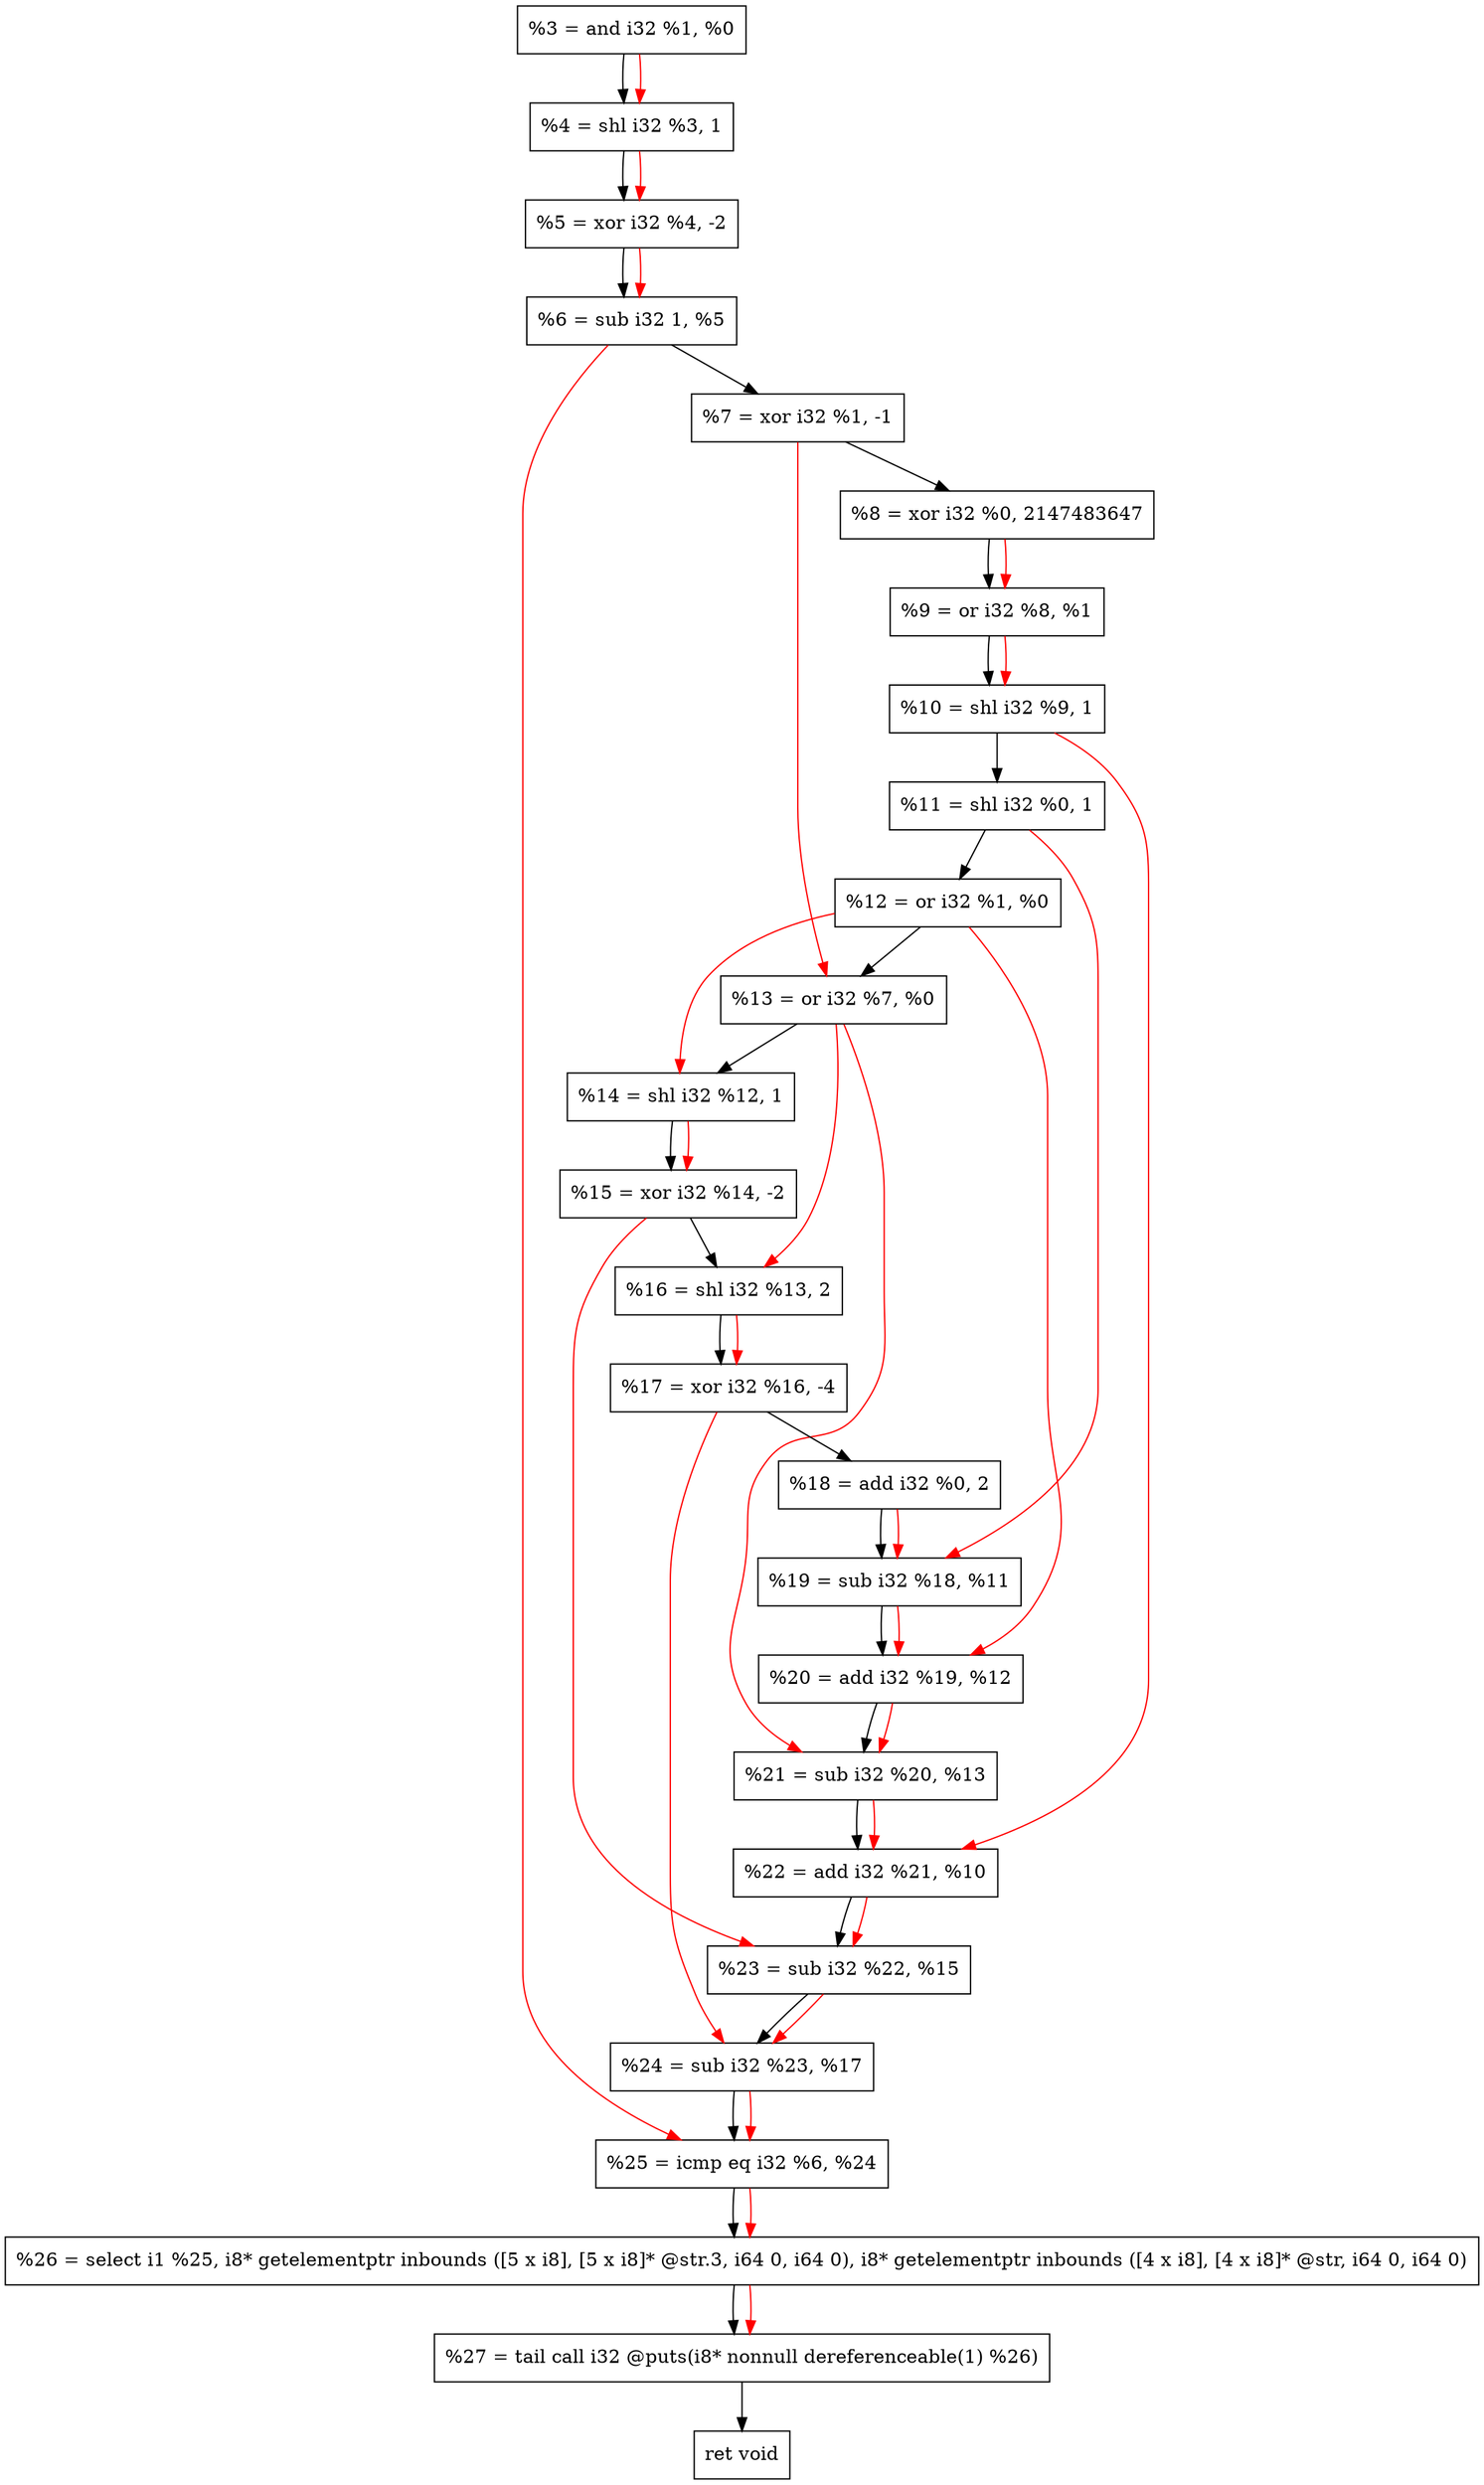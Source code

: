 digraph "DFG for'crackme' function" {
	Node0xba5520[shape=record, label="  %3 = and i32 %1, %0"];
	Node0xba5bd0[shape=record, label="  %4 = shl i32 %3, 1"];
	Node0xba5c90[shape=record, label="  %5 = xor i32 %4, -2"];
	Node0xba5d00[shape=record, label="  %6 = sub i32 1, %5"];
	Node0xba5da0[shape=record, label="  %7 = xor i32 %1, -1"];
	Node0xba5e40[shape=record, label="  %8 = xor i32 %0, 2147483647"];
	Node0xba5eb0[shape=record, label="  %9 = or i32 %8, %1"];
	Node0xba5f20[shape=record, label="  %10 = shl i32 %9, 1"];
	Node0xba5f90[shape=record, label="  %11 = shl i32 %0, 1"];
	Node0xba6000[shape=record, label="  %12 = or i32 %1, %0"];
	Node0xba6070[shape=record, label="  %13 = or i32 %7, %0"];
	Node0xba60e0[shape=record, label="  %14 = shl i32 %12, 1"];
	Node0xba6150[shape=record, label="  %15 = xor i32 %14, -2"];
	Node0xba61f0[shape=record, label="  %16 = shl i32 %13, 2"];
	Node0xba6290[shape=record, label="  %17 = xor i32 %16, -4"];
	Node0xba6300[shape=record, label="  %18 = add i32 %0, 2"];
	Node0xba6370[shape=record, label="  %19 = sub i32 %18, %11"];
	Node0xba63e0[shape=record, label="  %20 = add i32 %19, %12"];
	Node0xba6450[shape=record, label="  %21 = sub i32 %20, %13"];
	Node0xba64c0[shape=record, label="  %22 = add i32 %21, %10"];
	Node0xba6530[shape=record, label="  %23 = sub i32 %22, %15"];
	Node0xba65a0[shape=record, label="  %24 = sub i32 %23, %17"];
	Node0xba6610[shape=record, label="  %25 = icmp eq i32 %6, %24"];
	Node0xb46268[shape=record, label="  %26 = select i1 %25, i8* getelementptr inbounds ([5 x i8], [5 x i8]* @str.3, i64 0, i64 0), i8* getelementptr inbounds ([4 x i8], [4 x i8]* @str, i64 0, i64 0)"];
	Node0xba6ab0[shape=record, label="  %27 = tail call i32 @puts(i8* nonnull dereferenceable(1) %26)"];
	Node0xba6b00[shape=record, label="  ret void"];
	Node0xba5520 -> Node0xba5bd0;
	Node0xba5bd0 -> Node0xba5c90;
	Node0xba5c90 -> Node0xba5d00;
	Node0xba5d00 -> Node0xba5da0;
	Node0xba5da0 -> Node0xba5e40;
	Node0xba5e40 -> Node0xba5eb0;
	Node0xba5eb0 -> Node0xba5f20;
	Node0xba5f20 -> Node0xba5f90;
	Node0xba5f90 -> Node0xba6000;
	Node0xba6000 -> Node0xba6070;
	Node0xba6070 -> Node0xba60e0;
	Node0xba60e0 -> Node0xba6150;
	Node0xba6150 -> Node0xba61f0;
	Node0xba61f0 -> Node0xba6290;
	Node0xba6290 -> Node0xba6300;
	Node0xba6300 -> Node0xba6370;
	Node0xba6370 -> Node0xba63e0;
	Node0xba63e0 -> Node0xba6450;
	Node0xba6450 -> Node0xba64c0;
	Node0xba64c0 -> Node0xba6530;
	Node0xba6530 -> Node0xba65a0;
	Node0xba65a0 -> Node0xba6610;
	Node0xba6610 -> Node0xb46268;
	Node0xb46268 -> Node0xba6ab0;
	Node0xba6ab0 -> Node0xba6b00;
edge [color=red]
	Node0xba5520 -> Node0xba5bd0;
	Node0xba5bd0 -> Node0xba5c90;
	Node0xba5c90 -> Node0xba5d00;
	Node0xba5e40 -> Node0xba5eb0;
	Node0xba5eb0 -> Node0xba5f20;
	Node0xba5da0 -> Node0xba6070;
	Node0xba6000 -> Node0xba60e0;
	Node0xba60e0 -> Node0xba6150;
	Node0xba6070 -> Node0xba61f0;
	Node0xba61f0 -> Node0xba6290;
	Node0xba6300 -> Node0xba6370;
	Node0xba5f90 -> Node0xba6370;
	Node0xba6370 -> Node0xba63e0;
	Node0xba6000 -> Node0xba63e0;
	Node0xba63e0 -> Node0xba6450;
	Node0xba6070 -> Node0xba6450;
	Node0xba6450 -> Node0xba64c0;
	Node0xba5f20 -> Node0xba64c0;
	Node0xba64c0 -> Node0xba6530;
	Node0xba6150 -> Node0xba6530;
	Node0xba6530 -> Node0xba65a0;
	Node0xba6290 -> Node0xba65a0;
	Node0xba5d00 -> Node0xba6610;
	Node0xba65a0 -> Node0xba6610;
	Node0xba6610 -> Node0xb46268;
	Node0xb46268 -> Node0xba6ab0;
}
